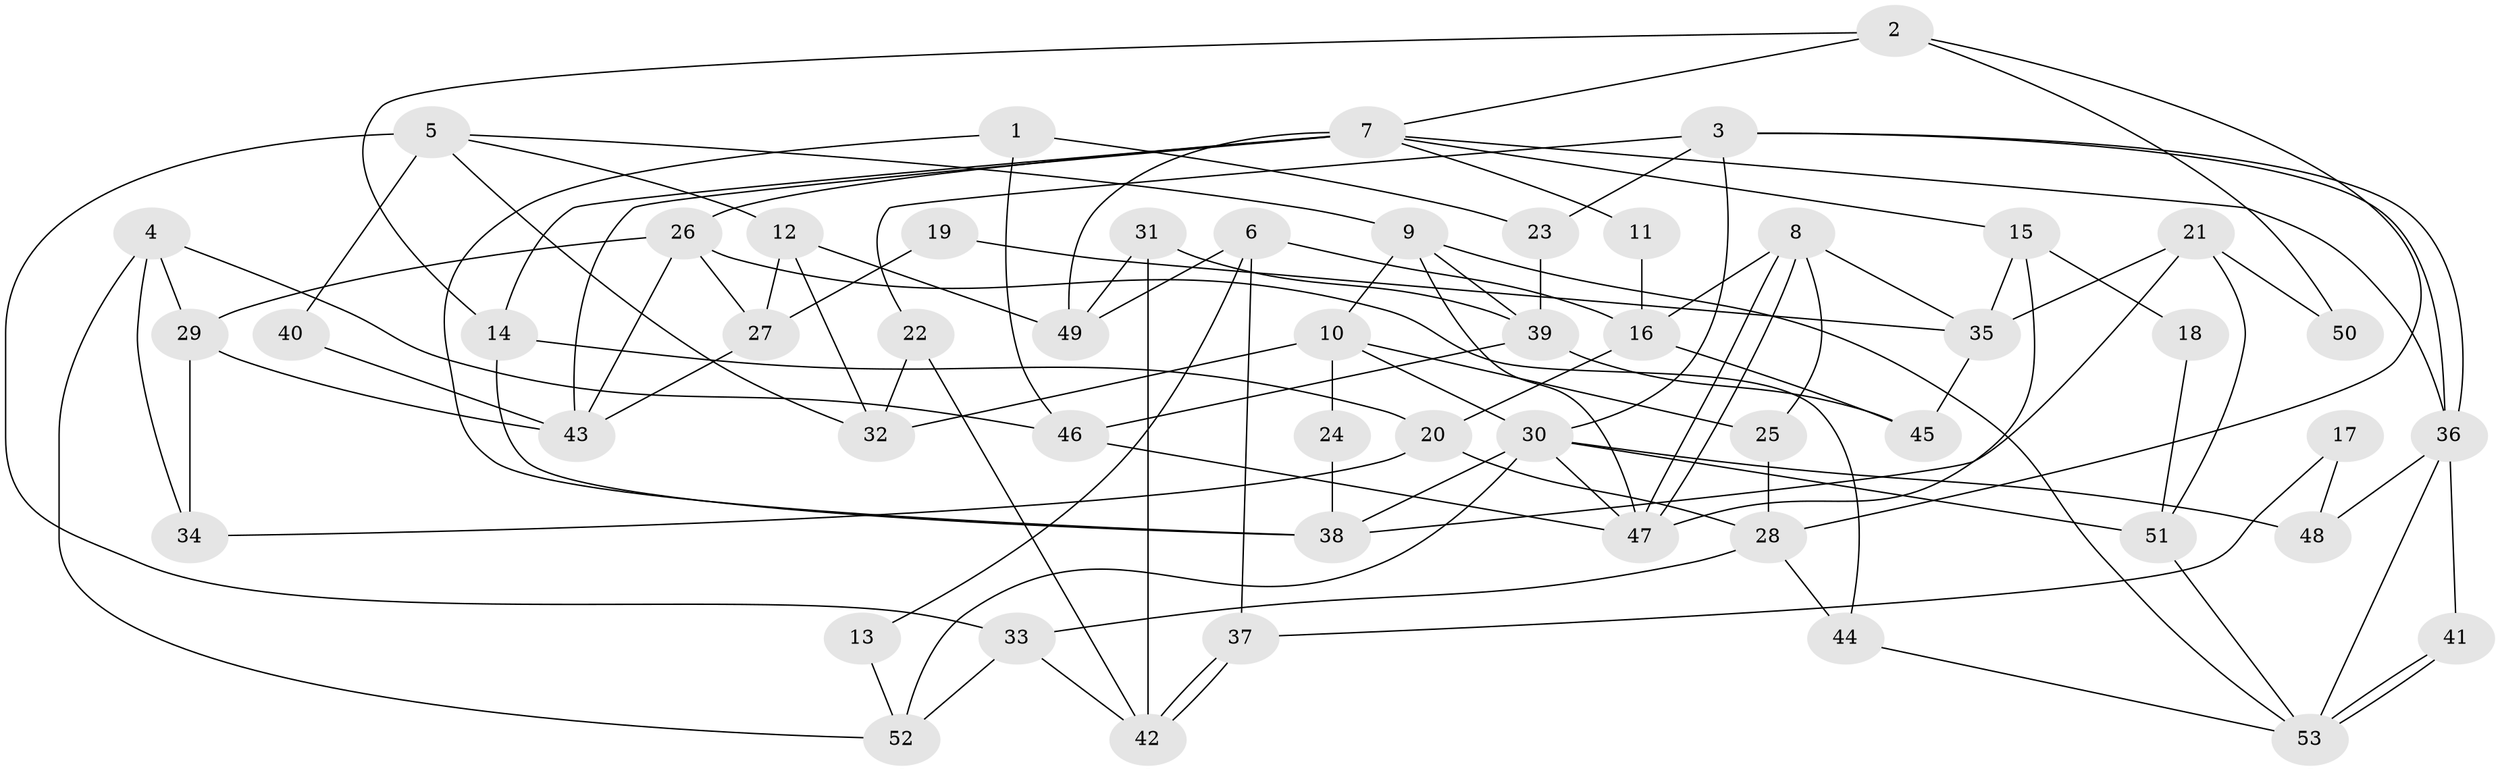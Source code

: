 // coarse degree distribution, {2: 0.3333333333333333, 1: 0.06666666666666667, 3: 0.13333333333333333, 4: 0.13333333333333333, 5: 0.06666666666666667, 8: 0.06666666666666667, 7: 0.13333333333333333, 6: 0.06666666666666667}
// Generated by graph-tools (version 1.1) at 2025/52/03/04/25 21:52:18]
// undirected, 53 vertices, 106 edges
graph export_dot {
graph [start="1"]
  node [color=gray90,style=filled];
  1;
  2;
  3;
  4;
  5;
  6;
  7;
  8;
  9;
  10;
  11;
  12;
  13;
  14;
  15;
  16;
  17;
  18;
  19;
  20;
  21;
  22;
  23;
  24;
  25;
  26;
  27;
  28;
  29;
  30;
  31;
  32;
  33;
  34;
  35;
  36;
  37;
  38;
  39;
  40;
  41;
  42;
  43;
  44;
  45;
  46;
  47;
  48;
  49;
  50;
  51;
  52;
  53;
  1 -- 46;
  1 -- 38;
  1 -- 23;
  2 -- 14;
  2 -- 28;
  2 -- 7;
  2 -- 50;
  3 -- 30;
  3 -- 36;
  3 -- 36;
  3 -- 22;
  3 -- 23;
  4 -- 34;
  4 -- 52;
  4 -- 29;
  4 -- 46;
  5 -- 12;
  5 -- 9;
  5 -- 32;
  5 -- 33;
  5 -- 40;
  6 -- 16;
  6 -- 49;
  6 -- 13;
  6 -- 37;
  7 -- 43;
  7 -- 11;
  7 -- 14;
  7 -- 15;
  7 -- 26;
  7 -- 36;
  7 -- 49;
  8 -- 47;
  8 -- 47;
  8 -- 16;
  8 -- 25;
  8 -- 35;
  9 -- 53;
  9 -- 39;
  9 -- 10;
  9 -- 47;
  10 -- 32;
  10 -- 24;
  10 -- 25;
  10 -- 30;
  11 -- 16;
  12 -- 27;
  12 -- 49;
  12 -- 32;
  13 -- 52;
  14 -- 38;
  14 -- 20;
  15 -- 47;
  15 -- 18;
  15 -- 35;
  16 -- 45;
  16 -- 20;
  17 -- 37;
  17 -- 48;
  18 -- 51;
  19 -- 27;
  19 -- 35;
  20 -- 28;
  20 -- 34;
  21 -- 51;
  21 -- 35;
  21 -- 38;
  21 -- 50;
  22 -- 32;
  22 -- 42;
  23 -- 39;
  24 -- 38;
  25 -- 28;
  26 -- 44;
  26 -- 27;
  26 -- 29;
  26 -- 43;
  27 -- 43;
  28 -- 33;
  28 -- 44;
  29 -- 34;
  29 -- 43;
  30 -- 47;
  30 -- 38;
  30 -- 48;
  30 -- 51;
  30 -- 52;
  31 -- 42;
  31 -- 39;
  31 -- 49;
  33 -- 42;
  33 -- 52;
  35 -- 45;
  36 -- 41;
  36 -- 48;
  36 -- 53;
  37 -- 42;
  37 -- 42;
  39 -- 46;
  39 -- 45;
  40 -- 43;
  41 -- 53;
  41 -- 53;
  44 -- 53;
  46 -- 47;
  51 -- 53;
}
